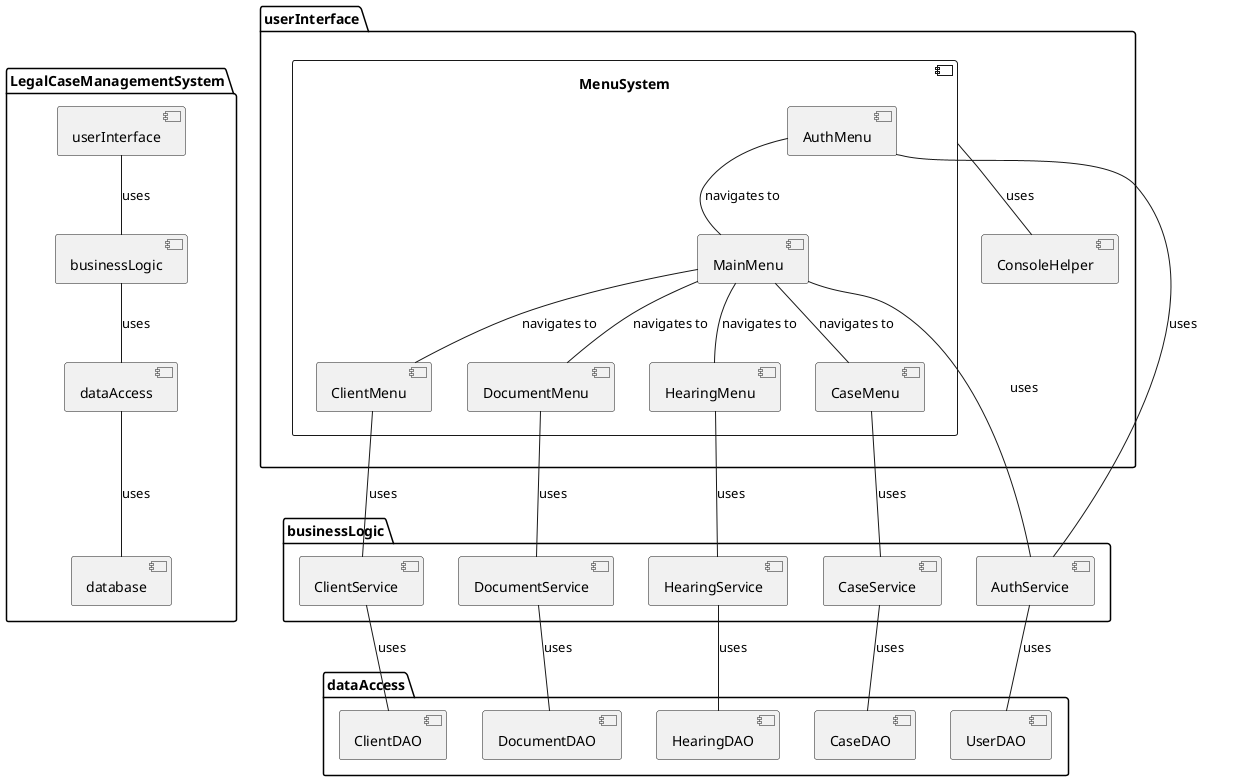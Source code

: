 @startuml Composite Structure Diagram

package "LegalCaseManagementSystem" {
  component "userInterface" as ui
  component "businessLogic" as bl
  component "dataAccess" as da
  component "database" as db
  
  ' Internal connections
  ui -- bl : uses
  bl -- da : uses
  da -- db : uses
}

' User Interface component details
package "userInterface" {
  component "MenuSystem" as menuSystem {
    component "AuthMenu" as authMenu
    component "MainMenu" as mainMenu
    component "CaseMenu" as caseMenu
    component "ClientMenu" as clientMenu
    component "DocumentMenu" as docMenu
    component "HearingMenu" as hearingMenu
    
    ' Menu connections
    authMenu -- mainMenu : navigates to
    mainMenu -- caseMenu : navigates to
    mainMenu -- clientMenu : navigates to
    mainMenu -- docMenu : navigates to
    mainMenu -- hearingMenu : navigates to
  }
  
  component "ConsoleHelper" as consoleHelper
  
  ' Connect menu system to console helper
  menuSystem -- consoleHelper : uses
}

' Business Logic component details
package "businessLogic" {
  component "AuthService" as authService
  component "CaseService" as caseService
  component "ClientService" as clientService
  component "DocumentService" as docService
  component "HearingService" as hearingService
}

' Data Access component details
package "dataAccess" {
  component "UserDAO" as userDAO
  component "CaseDAO" as caseDAO
  component "ClientDAO" as clientDAO
  component "DocumentDAO" as docDAO
  component "HearingDAO" as hearingDAO
}

' Connect the main components
authMenu -- authService : uses
mainMenu -- authService : uses
caseMenu -- caseService : uses
clientMenu -- clientService : uses
docMenu -- docService : uses
hearingMenu -- hearingService : uses

authService -- userDAO : uses
caseService -- caseDAO : uses
clientService -- clientDAO : uses
docService -- docDAO : uses
hearingService -- hearingDAO : uses

@enduml

